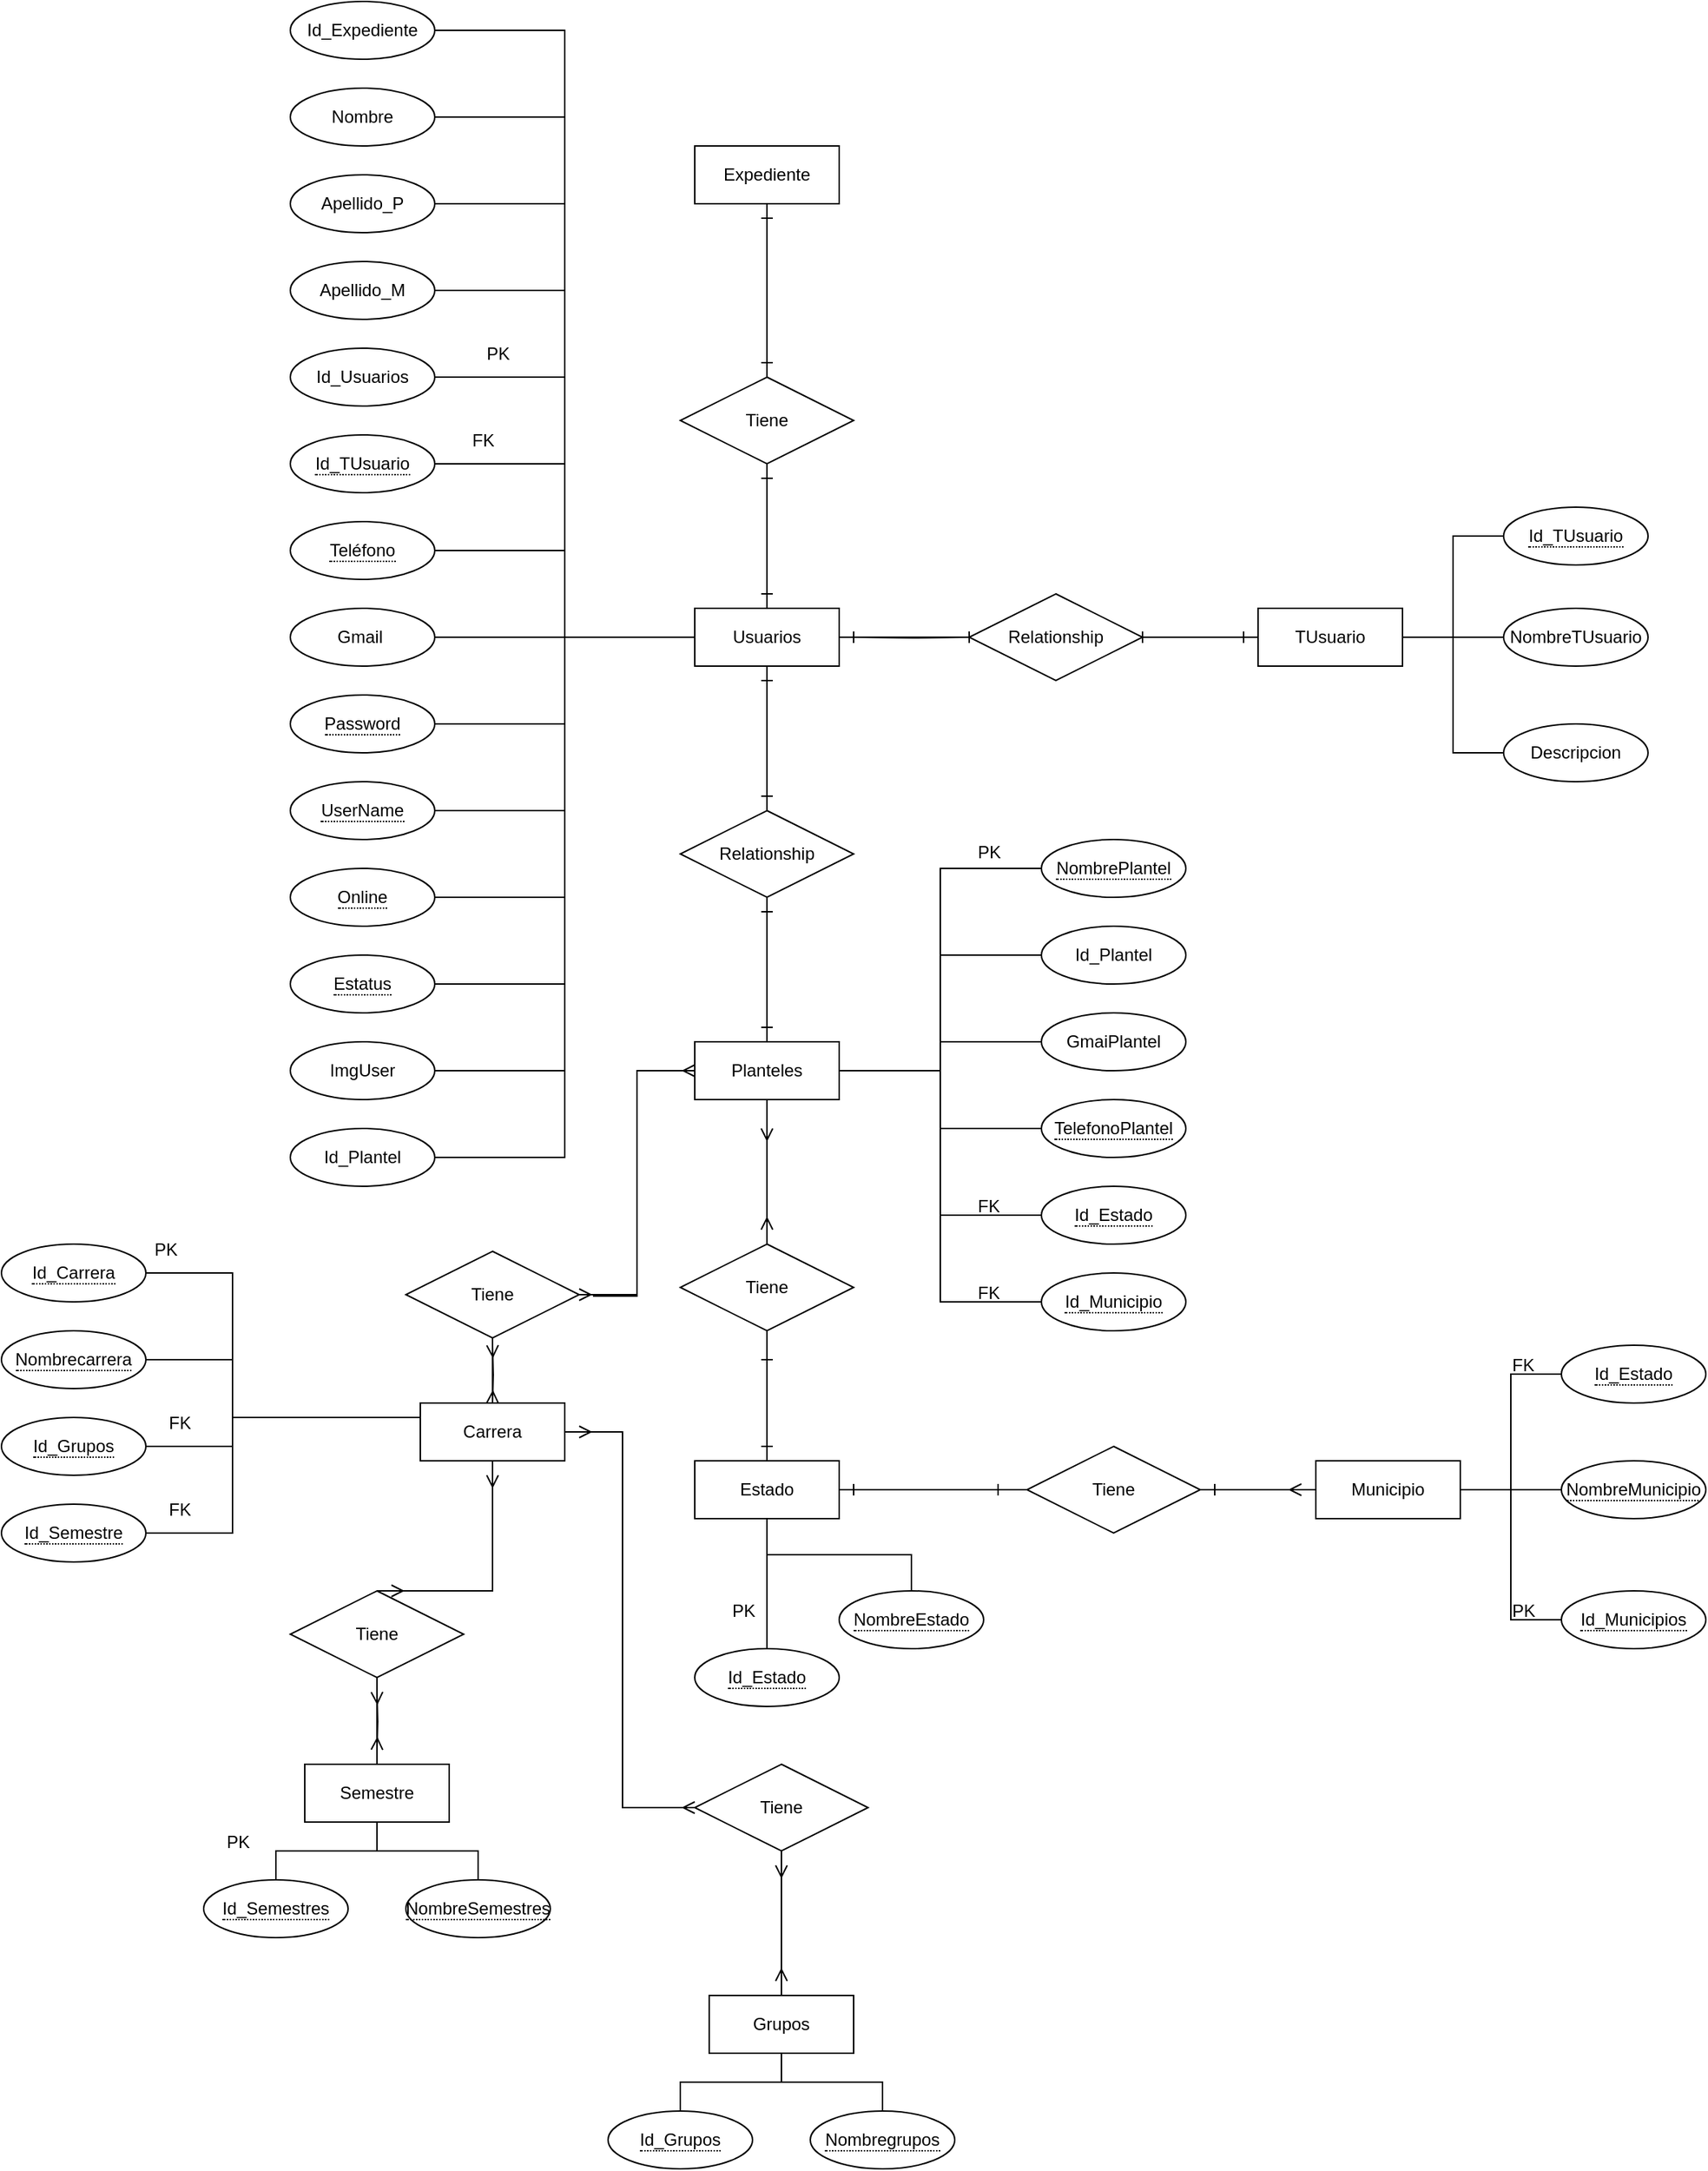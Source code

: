 <mxfile version="22.0.2" type="github">
  <diagram id="R2lEEEUBdFMjLlhIrx00" name="Page-1">
    <mxGraphModel dx="1642" dy="494" grid="1" gridSize="10" guides="1" tooltips="1" connect="1" arrows="1" fold="1" page="1" pageScale="1" pageWidth="850" pageHeight="1100" math="0" shadow="0" extFonts="Permanent Marker^https://fonts.googleapis.com/css?family=Permanent+Marker">
      <root>
        <mxCell id="0" />
        <mxCell id="1" parent="0" />
        <mxCell id="tC5jLsH4SCuJcFcOVSy3-44" style="edgeStyle=orthogonalEdgeStyle;rounded=0;orthogonalLoop=1;jettySize=auto;html=1;entryX=0;entryY=0.5;entryDx=0;entryDy=0;endArrow=baseDash;endFill=0;startArrow=baseDash;startFill=0;" edge="1" parent="1" target="tC5jLsH4SCuJcFcOVSy3-26">
          <mxGeometry relative="1" as="geometry">
            <mxPoint x="430" y="500" as="sourcePoint" />
          </mxGeometry>
        </mxCell>
        <mxCell id="tC5jLsH4SCuJcFcOVSy3-46" style="edgeStyle=orthogonalEdgeStyle;rounded=0;orthogonalLoop=1;jettySize=auto;html=1;entryX=0;entryY=0.5;entryDx=0;entryDy=0;endArrow=none;endFill=0;" edge="1" parent="1" source="K00CrV7T1o0l6NC6eCEu-1" target="tC5jLsH4SCuJcFcOVSy3-26">
          <mxGeometry relative="1" as="geometry" />
        </mxCell>
        <mxCell id="tC5jLsH4SCuJcFcOVSy3-75" style="edgeStyle=orthogonalEdgeStyle;rounded=0;orthogonalLoop=1;jettySize=auto;html=1;endArrow=baseDash;endFill=0;startArrow=baseDash;startFill=0;" edge="1" parent="1">
          <mxGeometry relative="1" as="geometry">
            <mxPoint x="370" y="610" as="targetPoint" />
            <mxPoint x="370" y="530" as="sourcePoint" />
          </mxGeometry>
        </mxCell>
        <mxCell id="tC5jLsH4SCuJcFcOVSy3-76" style="edgeStyle=orthogonalEdgeStyle;rounded=0;orthogonalLoop=1;jettySize=auto;html=1;entryX=0.5;entryY=0;entryDx=0;entryDy=0;endArrow=none;endFill=0;" edge="1" parent="1" source="K00CrV7T1o0l6NC6eCEu-1" target="tC5jLsH4SCuJcFcOVSy3-57">
          <mxGeometry relative="1" as="geometry" />
        </mxCell>
        <mxCell id="K00CrV7T1o0l6NC6eCEu-1" value="Usuarios" style="whiteSpace=wrap;html=1;align=center;" parent="1" vertex="1">
          <mxGeometry x="320" y="480" width="100" height="40" as="geometry" />
        </mxCell>
        <mxCell id="tC5jLsH4SCuJcFcOVSy3-18" style="edgeStyle=orthogonalEdgeStyle;rounded=0;orthogonalLoop=1;jettySize=auto;html=1;entryX=0;entryY=0.5;entryDx=0;entryDy=0;endArrow=none;endFill=0;" edge="1" parent="1" source="K00CrV7T1o0l6NC6eCEu-5" target="K00CrV7T1o0l6NC6eCEu-1">
          <mxGeometry relative="1" as="geometry" />
        </mxCell>
        <mxCell id="K00CrV7T1o0l6NC6eCEu-5" value="Nombre" style="ellipse;whiteSpace=wrap;html=1;align=center;" parent="1" vertex="1">
          <mxGeometry x="40" y="120" width="100" height="40" as="geometry" />
        </mxCell>
        <mxCell id="tC5jLsH4SCuJcFcOVSy3-10" style="edgeStyle=orthogonalEdgeStyle;rounded=0;orthogonalLoop=1;jettySize=auto;html=1;entryX=0;entryY=0.5;entryDx=0;entryDy=0;endArrow=none;endFill=0;" edge="1" parent="1" source="K00CrV7T1o0l6NC6eCEu-6" target="K00CrV7T1o0l6NC6eCEu-1">
          <mxGeometry relative="1" as="geometry" />
        </mxCell>
        <mxCell id="K00CrV7T1o0l6NC6eCEu-6" value="Apellido_M" style="ellipse;whiteSpace=wrap;html=1;align=center;" parent="1" vertex="1">
          <mxGeometry x="40" y="240" width="100" height="40" as="geometry" />
        </mxCell>
        <mxCell id="tC5jLsH4SCuJcFcOVSy3-9" style="edgeStyle=orthogonalEdgeStyle;rounded=0;orthogonalLoop=1;jettySize=auto;html=1;entryX=0;entryY=0.5;entryDx=0;entryDy=0;endArrow=none;endFill=0;" edge="1" parent="1" source="K00CrV7T1o0l6NC6eCEu-7" target="K00CrV7T1o0l6NC6eCEu-1">
          <mxGeometry relative="1" as="geometry" />
        </mxCell>
        <mxCell id="K00CrV7T1o0l6NC6eCEu-7" value="Apellido_P" style="ellipse;whiteSpace=wrap;html=1;align=center;" parent="1" vertex="1">
          <mxGeometry x="40" y="180" width="100" height="40" as="geometry" />
        </mxCell>
        <mxCell id="tC5jLsH4SCuJcFcOVSy3-5" style="edgeStyle=orthogonalEdgeStyle;rounded=0;orthogonalLoop=1;jettySize=auto;html=1;entryX=0;entryY=0.5;entryDx=0;entryDy=0;endArrow=none;endFill=0;" edge="1" parent="1" source="K00CrV7T1o0l6NC6eCEu-8" target="K00CrV7T1o0l6NC6eCEu-1">
          <mxGeometry relative="1" as="geometry" />
        </mxCell>
        <mxCell id="K00CrV7T1o0l6NC6eCEu-8" value="Id_Usuarios" style="ellipse;whiteSpace=wrap;html=1;align=center;" parent="1" vertex="1">
          <mxGeometry x="40" y="300" width="100" height="40" as="geometry" />
        </mxCell>
        <mxCell id="tC5jLsH4SCuJcFcOVSy3-7" style="edgeStyle=orthogonalEdgeStyle;rounded=0;orthogonalLoop=1;jettySize=auto;html=1;entryX=0;entryY=0.5;entryDx=0;entryDy=0;endArrow=none;endFill=0;" edge="1" parent="1" source="K00CrV7T1o0l6NC6eCEu-11" target="K00CrV7T1o0l6NC6eCEu-1">
          <mxGeometry relative="1" as="geometry" />
        </mxCell>
        <mxCell id="K00CrV7T1o0l6NC6eCEu-11" value="&lt;span style=&quot;border-bottom: 1px dotted&quot;&gt;Id_TUsuario&lt;/span&gt;" style="ellipse;whiteSpace=wrap;html=1;align=center;" parent="1" vertex="1">
          <mxGeometry x="40" y="360" width="100" height="40" as="geometry" />
        </mxCell>
        <mxCell id="tC5jLsH4SCuJcFcOVSy3-11" style="edgeStyle=orthogonalEdgeStyle;rounded=0;orthogonalLoop=1;jettySize=auto;html=1;entryX=0;entryY=0.5;entryDx=0;entryDy=0;endArrow=none;endFill=0;" edge="1" parent="1" source="K00CrV7T1o0l6NC6eCEu-12" target="K00CrV7T1o0l6NC6eCEu-1">
          <mxGeometry relative="1" as="geometry" />
        </mxCell>
        <mxCell id="K00CrV7T1o0l6NC6eCEu-12" value="&lt;span style=&quot;border-bottom: 1px dotted&quot;&gt;Teléfono&lt;/span&gt;" style="ellipse;whiteSpace=wrap;html=1;align=center;" parent="1" vertex="1">
          <mxGeometry x="40" y="420" width="100" height="40" as="geometry" />
        </mxCell>
        <mxCell id="tC5jLsH4SCuJcFcOVSy3-13" style="edgeStyle=orthogonalEdgeStyle;rounded=0;orthogonalLoop=1;jettySize=auto;html=1;entryX=0;entryY=0.5;entryDx=0;entryDy=0;endArrow=none;endFill=0;" edge="1" parent="1" source="K00CrV7T1o0l6NC6eCEu-13" target="K00CrV7T1o0l6NC6eCEu-1">
          <mxGeometry relative="1" as="geometry" />
        </mxCell>
        <mxCell id="K00CrV7T1o0l6NC6eCEu-13" value="&lt;span style=&quot;border-bottom: 1px dotted&quot;&gt;Password&lt;/span&gt;" style="ellipse;whiteSpace=wrap;html=1;align=center;" parent="1" vertex="1">
          <mxGeometry x="40" y="540" width="100" height="40" as="geometry" />
        </mxCell>
        <mxCell id="tC5jLsH4SCuJcFcOVSy3-12" style="edgeStyle=orthogonalEdgeStyle;rounded=0;orthogonalLoop=1;jettySize=auto;html=1;entryX=0;entryY=0.5;entryDx=0;entryDy=0;endArrow=none;endFill=0;" edge="1" parent="1" source="K00CrV7T1o0l6NC6eCEu-14" target="K00CrV7T1o0l6NC6eCEu-1">
          <mxGeometry relative="1" as="geometry" />
        </mxCell>
        <mxCell id="K00CrV7T1o0l6NC6eCEu-14" value="Gmail&amp;nbsp;" style="ellipse;whiteSpace=wrap;html=1;align=center;" parent="1" vertex="1">
          <mxGeometry x="40" y="480" width="100" height="40" as="geometry" />
        </mxCell>
        <mxCell id="tC5jLsH4SCuJcFcOVSy3-15" style="edgeStyle=orthogonalEdgeStyle;rounded=0;orthogonalLoop=1;jettySize=auto;html=1;entryX=0;entryY=0.5;entryDx=0;entryDy=0;endArrow=none;endFill=0;" edge="1" parent="1" source="tC5jLsH4SCuJcFcOVSy3-1" target="K00CrV7T1o0l6NC6eCEu-1">
          <mxGeometry relative="1" as="geometry" />
        </mxCell>
        <mxCell id="tC5jLsH4SCuJcFcOVSy3-1" value="&lt;span style=&quot;border-bottom: 1px dotted&quot;&gt;Online&lt;/span&gt;" style="ellipse;whiteSpace=wrap;html=1;align=center;" vertex="1" parent="1">
          <mxGeometry x="40" y="660" width="100" height="40" as="geometry" />
        </mxCell>
        <mxCell id="tC5jLsH4SCuJcFcOVSy3-14" style="edgeStyle=orthogonalEdgeStyle;rounded=0;orthogonalLoop=1;jettySize=auto;html=1;entryX=0;entryY=0.5;entryDx=0;entryDy=0;endArrow=none;endFill=0;" edge="1" parent="1" source="tC5jLsH4SCuJcFcOVSy3-2" target="K00CrV7T1o0l6NC6eCEu-1">
          <mxGeometry relative="1" as="geometry" />
        </mxCell>
        <mxCell id="tC5jLsH4SCuJcFcOVSy3-2" value="&lt;span style=&quot;border-bottom: 1px dotted&quot;&gt;UserName&lt;/span&gt;" style="ellipse;whiteSpace=wrap;html=1;align=center;" vertex="1" parent="1">
          <mxGeometry x="40" y="600" width="100" height="40" as="geometry" />
        </mxCell>
        <mxCell id="tC5jLsH4SCuJcFcOVSy3-16" style="edgeStyle=orthogonalEdgeStyle;rounded=0;orthogonalLoop=1;jettySize=auto;html=1;entryX=0;entryY=0.5;entryDx=0;entryDy=0;endArrow=none;endFill=0;" edge="1" parent="1" source="tC5jLsH4SCuJcFcOVSy3-3" target="K00CrV7T1o0l6NC6eCEu-1">
          <mxGeometry relative="1" as="geometry" />
        </mxCell>
        <mxCell id="tC5jLsH4SCuJcFcOVSy3-3" value="&lt;span style=&quot;border-bottom: 1px dotted&quot;&gt;Estatus&lt;/span&gt;" style="ellipse;whiteSpace=wrap;html=1;align=center;" vertex="1" parent="1">
          <mxGeometry x="40" y="720" width="100" height="40" as="geometry" />
        </mxCell>
        <mxCell id="tC5jLsH4SCuJcFcOVSy3-17" style="edgeStyle=orthogonalEdgeStyle;rounded=0;orthogonalLoop=1;jettySize=auto;html=1;entryX=0;entryY=0.5;entryDx=0;entryDy=0;endArrow=none;endFill=0;" edge="1" parent="1" source="tC5jLsH4SCuJcFcOVSy3-4" target="K00CrV7T1o0l6NC6eCEu-1">
          <mxGeometry relative="1" as="geometry" />
        </mxCell>
        <mxCell id="tC5jLsH4SCuJcFcOVSy3-4" value="ImgUser" style="ellipse;whiteSpace=wrap;html=1;align=center;" vertex="1" parent="1">
          <mxGeometry x="40" y="780" width="100" height="40" as="geometry" />
        </mxCell>
        <mxCell id="tC5jLsH4SCuJcFcOVSy3-6" value="PK" style="text;strokeColor=none;fillColor=none;spacingLeft=4;spacingRight=4;overflow=hidden;rotatable=0;points=[[0,0.5],[1,0.5]];portConstraint=eastwest;fontSize=12;whiteSpace=wrap;html=1;" vertex="1" parent="1">
          <mxGeometry x="170" y="290" width="40" height="30" as="geometry" />
        </mxCell>
        <mxCell id="tC5jLsH4SCuJcFcOVSy3-8" value="FK" style="text;strokeColor=none;fillColor=none;spacingLeft=4;spacingRight=4;overflow=hidden;rotatable=0;points=[[0,0.5],[1,0.5]];portConstraint=eastwest;fontSize=12;whiteSpace=wrap;html=1;" vertex="1" parent="1">
          <mxGeometry x="160" y="350" width="40" height="30" as="geometry" />
        </mxCell>
        <mxCell id="tC5jLsH4SCuJcFcOVSy3-52" style="edgeStyle=orthogonalEdgeStyle;rounded=0;orthogonalLoop=1;jettySize=auto;html=1;endArrow=none;endFill=0;" edge="1" parent="1" source="tC5jLsH4SCuJcFcOVSy3-19">
          <mxGeometry relative="1" as="geometry">
            <mxPoint x="630" y="500" as="targetPoint" />
          </mxGeometry>
        </mxCell>
        <mxCell id="tC5jLsH4SCuJcFcOVSy3-19" value="TUsuario" style="whiteSpace=wrap;html=1;align=center;" vertex="1" parent="1">
          <mxGeometry x="710" y="480" width="100" height="40" as="geometry" />
        </mxCell>
        <mxCell id="tC5jLsH4SCuJcFcOVSy3-53" style="edgeStyle=orthogonalEdgeStyle;rounded=0;orthogonalLoop=1;jettySize=auto;html=1;entryX=1;entryY=0.5;entryDx=0;entryDy=0;endArrow=none;endFill=0;" edge="1" parent="1" source="tC5jLsH4SCuJcFcOVSy3-20" target="tC5jLsH4SCuJcFcOVSy3-19">
          <mxGeometry relative="1" as="geometry" />
        </mxCell>
        <mxCell id="tC5jLsH4SCuJcFcOVSy3-20" value="&lt;span style=&quot;border-bottom: 1px dotted&quot;&gt;Id_TUsuario&lt;/span&gt;" style="ellipse;whiteSpace=wrap;html=1;align=center;" vertex="1" parent="1">
          <mxGeometry x="880" y="410" width="100" height="40" as="geometry" />
        </mxCell>
        <mxCell id="tC5jLsH4SCuJcFcOVSy3-56" style="edgeStyle=orthogonalEdgeStyle;rounded=0;orthogonalLoop=1;jettySize=auto;html=1;entryX=1;entryY=0.5;entryDx=0;entryDy=0;endArrow=none;endFill=0;" edge="1" parent="1" source="tC5jLsH4SCuJcFcOVSy3-21" target="tC5jLsH4SCuJcFcOVSy3-19">
          <mxGeometry relative="1" as="geometry" />
        </mxCell>
        <mxCell id="tC5jLsH4SCuJcFcOVSy3-21" value="Descripcion" style="ellipse;whiteSpace=wrap;html=1;align=center;" vertex="1" parent="1">
          <mxGeometry x="880" y="560" width="100" height="40" as="geometry" />
        </mxCell>
        <mxCell id="tC5jLsH4SCuJcFcOVSy3-54" style="edgeStyle=orthogonalEdgeStyle;rounded=0;orthogonalLoop=1;jettySize=auto;html=1;endArrow=none;endFill=0;" edge="1" parent="1" source="tC5jLsH4SCuJcFcOVSy3-22">
          <mxGeometry relative="1" as="geometry">
            <mxPoint x="810" y="500" as="targetPoint" />
          </mxGeometry>
        </mxCell>
        <mxCell id="tC5jLsH4SCuJcFcOVSy3-22" value="NombreTUsuario" style="ellipse;whiteSpace=wrap;html=1;align=center;" vertex="1" parent="1">
          <mxGeometry x="880" y="480" width="100" height="40" as="geometry" />
        </mxCell>
        <mxCell id="tC5jLsH4SCuJcFcOVSy3-51" style="edgeStyle=orthogonalEdgeStyle;rounded=0;orthogonalLoop=1;jettySize=auto;html=1;startArrow=baseDash;startFill=0;endArrow=baseDash;endFill=0;" edge="1" parent="1" source="tC5jLsH4SCuJcFcOVSy3-26">
          <mxGeometry relative="1" as="geometry">
            <mxPoint x="700" y="500" as="targetPoint" />
          </mxGeometry>
        </mxCell>
        <mxCell id="tC5jLsH4SCuJcFcOVSy3-26" value="Relationship" style="shape=rhombus;perimeter=rhombusPerimeter;whiteSpace=wrap;html=1;align=center;" vertex="1" parent="1">
          <mxGeometry x="510" y="470" width="120" height="60" as="geometry" />
        </mxCell>
        <mxCell id="tC5jLsH4SCuJcFcOVSy3-31" style="edgeStyle=orthogonalEdgeStyle;rounded=0;orthogonalLoop=1;jettySize=auto;html=1;entryX=0;entryY=0.75;entryDx=0;entryDy=0;endArrow=none;endFill=0;" edge="1" parent="1" source="tC5jLsH4SCuJcFcOVSy3-30" target="K00CrV7T1o0l6NC6eCEu-1">
          <mxGeometry relative="1" as="geometry">
            <Array as="points">
              <mxPoint x="230" y="860" />
              <mxPoint x="230" y="500" />
              <mxPoint x="320" y="500" />
            </Array>
          </mxGeometry>
        </mxCell>
        <mxCell id="tC5jLsH4SCuJcFcOVSy3-30" value="Id_Plantel" style="ellipse;whiteSpace=wrap;html=1;align=center;" vertex="1" parent="1">
          <mxGeometry x="40" y="840" width="100" height="40" as="geometry" />
        </mxCell>
        <mxCell id="tC5jLsH4SCuJcFcOVSy3-65" style="edgeStyle=orthogonalEdgeStyle;rounded=0;orthogonalLoop=1;jettySize=auto;html=1;entryX=1;entryY=0.5;entryDx=0;entryDy=0;endArrow=none;endFill=0;" edge="1" parent="1" source="tC5jLsH4SCuJcFcOVSy3-34" target="tC5jLsH4SCuJcFcOVSy3-36">
          <mxGeometry relative="1" as="geometry" />
        </mxCell>
        <mxCell id="tC5jLsH4SCuJcFcOVSy3-34" value="Id_Plantel" style="ellipse;whiteSpace=wrap;html=1;align=center;" vertex="1" parent="1">
          <mxGeometry x="560" y="700" width="100" height="40" as="geometry" />
        </mxCell>
        <mxCell id="tC5jLsH4SCuJcFcOVSy3-60" style="edgeStyle=orthogonalEdgeStyle;rounded=0;orthogonalLoop=1;jettySize=auto;html=1;entryX=0.5;entryY=1;entryDx=0;entryDy=0;endArrow=none;endFill=0;" edge="1" parent="1" source="tC5jLsH4SCuJcFcOVSy3-36" target="tC5jLsH4SCuJcFcOVSy3-57">
          <mxGeometry relative="1" as="geometry" />
        </mxCell>
        <mxCell id="tC5jLsH4SCuJcFcOVSy3-79" style="edgeStyle=orthogonalEdgeStyle;rounded=0;orthogonalLoop=1;jettySize=auto;html=1;endArrow=ERmany;endFill=0;startArrow=ERmany;startFill=0;" edge="1" parent="1">
          <mxGeometry relative="1" as="geometry">
            <mxPoint x="370" y="910" as="targetPoint" />
            <mxPoint x="370" y="840" as="sourcePoint" />
          </mxGeometry>
        </mxCell>
        <mxCell id="tC5jLsH4SCuJcFcOVSy3-36" value="Planteles" style="whiteSpace=wrap;html=1;align=center;" vertex="1" parent="1">
          <mxGeometry x="320" y="780" width="100" height="40" as="geometry" />
        </mxCell>
        <mxCell id="tC5jLsH4SCuJcFcOVSy3-66" style="edgeStyle=orthogonalEdgeStyle;rounded=0;orthogonalLoop=1;jettySize=auto;html=1;entryX=1;entryY=0.5;entryDx=0;entryDy=0;endArrow=none;endFill=0;" edge="1" parent="1" source="tC5jLsH4SCuJcFcOVSy3-37" target="tC5jLsH4SCuJcFcOVSy3-36">
          <mxGeometry relative="1" as="geometry" />
        </mxCell>
        <mxCell id="tC5jLsH4SCuJcFcOVSy3-37" value="GmaiPlantel" style="ellipse;whiteSpace=wrap;html=1;align=center;" vertex="1" parent="1">
          <mxGeometry x="560" y="760" width="100" height="40" as="geometry" />
        </mxCell>
        <mxCell id="tC5jLsH4SCuJcFcOVSy3-63" style="edgeStyle=orthogonalEdgeStyle;rounded=0;orthogonalLoop=1;jettySize=auto;html=1;entryX=1;entryY=0.5;entryDx=0;entryDy=0;endArrow=none;endFill=0;" edge="1" parent="1" source="tC5jLsH4SCuJcFcOVSy3-38" target="tC5jLsH4SCuJcFcOVSy3-36">
          <mxGeometry relative="1" as="geometry" />
        </mxCell>
        <mxCell id="tC5jLsH4SCuJcFcOVSy3-38" value="&lt;span style=&quot;border-bottom: 1px dotted&quot;&gt;NombrePlantel&lt;/span&gt;" style="ellipse;whiteSpace=wrap;html=1;align=center;" vertex="1" parent="1">
          <mxGeometry x="560" y="640" width="100" height="40" as="geometry" />
        </mxCell>
        <mxCell id="tC5jLsH4SCuJcFcOVSy3-67" style="edgeStyle=orthogonalEdgeStyle;rounded=0;orthogonalLoop=1;jettySize=auto;html=1;entryX=1;entryY=0.5;entryDx=0;entryDy=0;endArrow=none;endFill=0;" edge="1" parent="1" source="tC5jLsH4SCuJcFcOVSy3-40" target="tC5jLsH4SCuJcFcOVSy3-36">
          <mxGeometry relative="1" as="geometry" />
        </mxCell>
        <mxCell id="tC5jLsH4SCuJcFcOVSy3-40" value="&lt;span style=&quot;border-bottom: 1px dotted&quot;&gt;TelefonoPlantel&lt;/span&gt;" style="ellipse;whiteSpace=wrap;html=1;align=center;" vertex="1" parent="1">
          <mxGeometry x="560" y="820" width="100" height="40" as="geometry" />
        </mxCell>
        <mxCell id="tC5jLsH4SCuJcFcOVSy3-68" style="edgeStyle=orthogonalEdgeStyle;rounded=0;orthogonalLoop=1;jettySize=auto;html=1;entryX=1;entryY=0.5;entryDx=0;entryDy=0;endArrow=none;endFill=0;" edge="1" parent="1" source="tC5jLsH4SCuJcFcOVSy3-41" target="tC5jLsH4SCuJcFcOVSy3-36">
          <mxGeometry relative="1" as="geometry" />
        </mxCell>
        <mxCell id="tC5jLsH4SCuJcFcOVSy3-41" value="&lt;span style=&quot;border-bottom: 1px dotted&quot;&gt;Id_Estado&lt;/span&gt;" style="ellipse;whiteSpace=wrap;html=1;align=center;" vertex="1" parent="1">
          <mxGeometry x="560" y="880" width="100" height="40" as="geometry" />
        </mxCell>
        <mxCell id="tC5jLsH4SCuJcFcOVSy3-69" style="edgeStyle=orthogonalEdgeStyle;rounded=0;orthogonalLoop=1;jettySize=auto;html=1;entryX=1;entryY=0.5;entryDx=0;entryDy=0;endArrow=none;endFill=0;" edge="1" parent="1" source="tC5jLsH4SCuJcFcOVSy3-42" target="tC5jLsH4SCuJcFcOVSy3-36">
          <mxGeometry relative="1" as="geometry" />
        </mxCell>
        <mxCell id="tC5jLsH4SCuJcFcOVSy3-42" value="&lt;span style=&quot;border-bottom: 1px dotted&quot;&gt;Id_Municipio&lt;/span&gt;" style="ellipse;whiteSpace=wrap;html=1;align=center;" vertex="1" parent="1">
          <mxGeometry x="560" y="940" width="100" height="40" as="geometry" />
        </mxCell>
        <mxCell id="tC5jLsH4SCuJcFcOVSy3-59" style="edgeStyle=orthogonalEdgeStyle;rounded=0;orthogonalLoop=1;jettySize=auto;html=1;startArrow=baseDash;startFill=0;endArrow=baseDash;endFill=0;" edge="1" parent="1">
          <mxGeometry relative="1" as="geometry">
            <mxPoint x="370" y="690" as="sourcePoint" />
            <mxPoint x="370" y="770" as="targetPoint" />
          </mxGeometry>
        </mxCell>
        <mxCell id="tC5jLsH4SCuJcFcOVSy3-57" value="Relationship" style="shape=rhombus;perimeter=rhombusPerimeter;whiteSpace=wrap;html=1;align=center;" vertex="1" parent="1">
          <mxGeometry x="310" y="620" width="120" height="60" as="geometry" />
        </mxCell>
        <mxCell id="tC5jLsH4SCuJcFcOVSy3-70" value="FK" style="text;strokeColor=none;fillColor=none;spacingLeft=4;spacingRight=4;overflow=hidden;rotatable=0;points=[[0,0.5],[1,0.5]];portConstraint=eastwest;fontSize=12;whiteSpace=wrap;html=1;" vertex="1" parent="1">
          <mxGeometry x="510" y="940" width="40" height="30" as="geometry" />
        </mxCell>
        <mxCell id="tC5jLsH4SCuJcFcOVSy3-71" value="FK" style="text;strokeColor=none;fillColor=none;spacingLeft=4;spacingRight=4;overflow=hidden;rotatable=0;points=[[0,0.5],[1,0.5]];portConstraint=eastwest;fontSize=12;whiteSpace=wrap;html=1;" vertex="1" parent="1">
          <mxGeometry x="510" y="880" width="40" height="30" as="geometry" />
        </mxCell>
        <mxCell id="tC5jLsH4SCuJcFcOVSy3-72" value="PK" style="text;strokeColor=none;fillColor=none;spacingLeft=4;spacingRight=4;overflow=hidden;rotatable=0;points=[[0,0.5],[1,0.5]];portConstraint=eastwest;fontSize=12;whiteSpace=wrap;html=1;" vertex="1" parent="1">
          <mxGeometry x="510" y="635" width="40" height="30" as="geometry" />
        </mxCell>
        <mxCell id="tC5jLsH4SCuJcFcOVSy3-82" style="edgeStyle=orthogonalEdgeStyle;rounded=0;orthogonalLoop=1;jettySize=auto;html=1;endArrow=baseDash;endFill=0;startArrow=baseDash;startFill=0;" edge="1" parent="1">
          <mxGeometry relative="1" as="geometry">
            <mxPoint x="370" y="1060" as="sourcePoint" />
            <mxPoint x="370" y="1000" as="targetPoint" />
          </mxGeometry>
        </mxCell>
        <mxCell id="tC5jLsH4SCuJcFcOVSy3-90" style="edgeStyle=orthogonalEdgeStyle;rounded=0;orthogonalLoop=1;jettySize=auto;html=1;endArrow=baseDash;endFill=0;startArrow=baseDash;startFill=0;" edge="1" parent="1">
          <mxGeometry relative="1" as="geometry">
            <mxPoint x="430" y="1090" as="sourcePoint" />
            <mxPoint x="530" y="1090" as="targetPoint" />
          </mxGeometry>
        </mxCell>
        <mxCell id="tC5jLsH4SCuJcFcOVSy3-77" value="Estado" style="whiteSpace=wrap;html=1;align=center;" vertex="1" parent="1">
          <mxGeometry x="320" y="1070" width="100" height="40" as="geometry" />
        </mxCell>
        <mxCell id="tC5jLsH4SCuJcFcOVSy3-80" style="edgeStyle=orthogonalEdgeStyle;rounded=0;orthogonalLoop=1;jettySize=auto;html=1;entryX=0.5;entryY=1;entryDx=0;entryDy=0;endArrow=none;endFill=0;" edge="1" parent="1" source="tC5jLsH4SCuJcFcOVSy3-78" target="tC5jLsH4SCuJcFcOVSy3-36">
          <mxGeometry relative="1" as="geometry" />
        </mxCell>
        <mxCell id="tC5jLsH4SCuJcFcOVSy3-81" style="edgeStyle=orthogonalEdgeStyle;rounded=0;orthogonalLoop=1;jettySize=auto;html=1;entryX=0.5;entryY=0;entryDx=0;entryDy=0;endArrow=none;endFill=0;" edge="1" parent="1" source="tC5jLsH4SCuJcFcOVSy3-78" target="tC5jLsH4SCuJcFcOVSy3-77">
          <mxGeometry relative="1" as="geometry" />
        </mxCell>
        <mxCell id="tC5jLsH4SCuJcFcOVSy3-78" value="Tiene" style="shape=rhombus;perimeter=rhombusPerimeter;whiteSpace=wrap;html=1;align=center;" vertex="1" parent="1">
          <mxGeometry x="310" y="920" width="120" height="60" as="geometry" />
        </mxCell>
        <mxCell id="tC5jLsH4SCuJcFcOVSy3-87" style="edgeStyle=orthogonalEdgeStyle;rounded=0;orthogonalLoop=1;jettySize=auto;html=1;entryX=0.5;entryY=1;entryDx=0;entryDy=0;endArrow=none;endFill=0;" edge="1" parent="1" source="tC5jLsH4SCuJcFcOVSy3-83" target="tC5jLsH4SCuJcFcOVSy3-77">
          <mxGeometry relative="1" as="geometry" />
        </mxCell>
        <mxCell id="tC5jLsH4SCuJcFcOVSy3-83" value="&lt;span style=&quot;border-bottom: 1px dotted&quot;&gt;NombreEstado&lt;/span&gt;" style="ellipse;whiteSpace=wrap;html=1;align=center;" vertex="1" parent="1">
          <mxGeometry x="420" y="1160" width="100" height="40" as="geometry" />
        </mxCell>
        <mxCell id="tC5jLsH4SCuJcFcOVSy3-86" style="edgeStyle=orthogonalEdgeStyle;rounded=0;orthogonalLoop=1;jettySize=auto;html=1;entryX=0.5;entryY=1;entryDx=0;entryDy=0;endArrow=none;endFill=0;" edge="1" parent="1" source="tC5jLsH4SCuJcFcOVSy3-84" target="tC5jLsH4SCuJcFcOVSy3-77">
          <mxGeometry relative="1" as="geometry" />
        </mxCell>
        <mxCell id="tC5jLsH4SCuJcFcOVSy3-84" value="&lt;span style=&quot;border-bottom: 1px dotted&quot;&gt;Id_Estado&lt;/span&gt;" style="ellipse;whiteSpace=wrap;html=1;align=center;" vertex="1" parent="1">
          <mxGeometry x="320" y="1200" width="100" height="40" as="geometry" />
        </mxCell>
        <mxCell id="tC5jLsH4SCuJcFcOVSy3-89" style="edgeStyle=orthogonalEdgeStyle;rounded=0;orthogonalLoop=1;jettySize=auto;html=1;entryX=1;entryY=0.5;entryDx=0;entryDy=0;endArrow=none;endFill=0;" edge="1" parent="1" source="tC5jLsH4SCuJcFcOVSy3-88" target="tC5jLsH4SCuJcFcOVSy3-77">
          <mxGeometry relative="1" as="geometry" />
        </mxCell>
        <mxCell id="tC5jLsH4SCuJcFcOVSy3-103" style="edgeStyle=orthogonalEdgeStyle;rounded=0;orthogonalLoop=1;jettySize=auto;html=1;entryX=0;entryY=0.5;entryDx=0;entryDy=0;endArrow=none;endFill=0;" edge="1" parent="1" source="tC5jLsH4SCuJcFcOVSy3-88" target="tC5jLsH4SCuJcFcOVSy3-91">
          <mxGeometry relative="1" as="geometry" />
        </mxCell>
        <mxCell id="tC5jLsH4SCuJcFcOVSy3-104" style="edgeStyle=orthogonalEdgeStyle;rounded=0;orthogonalLoop=1;jettySize=auto;html=1;endArrow=ERmany;endFill=0;startArrow=baseDash;startFill=0;" edge="1" parent="1">
          <mxGeometry relative="1" as="geometry">
            <mxPoint x="740" y="1090" as="targetPoint" />
            <mxPoint x="680" y="1090" as="sourcePoint" />
          </mxGeometry>
        </mxCell>
        <mxCell id="tC5jLsH4SCuJcFcOVSy3-88" value="Tiene" style="shape=rhombus;perimeter=rhombusPerimeter;whiteSpace=wrap;html=1;align=center;" vertex="1" parent="1">
          <mxGeometry x="550" y="1060" width="120" height="60" as="geometry" />
        </mxCell>
        <mxCell id="tC5jLsH4SCuJcFcOVSy3-91" value="Municipio" style="whiteSpace=wrap;html=1;align=center;" vertex="1" parent="1">
          <mxGeometry x="750" y="1070" width="100" height="40" as="geometry" />
        </mxCell>
        <mxCell id="tC5jLsH4SCuJcFcOVSy3-98" style="edgeStyle=orthogonalEdgeStyle;rounded=0;orthogonalLoop=1;jettySize=auto;html=1;entryX=1;entryY=0.5;entryDx=0;entryDy=0;endArrow=none;endFill=0;" edge="1" parent="1" source="tC5jLsH4SCuJcFcOVSy3-93" target="tC5jLsH4SCuJcFcOVSy3-91">
          <mxGeometry relative="1" as="geometry" />
        </mxCell>
        <mxCell id="tC5jLsH4SCuJcFcOVSy3-93" value="&lt;span style=&quot;border-bottom: 1px dotted&quot;&gt;Id_Municipios&lt;/span&gt;" style="ellipse;whiteSpace=wrap;html=1;align=center;" vertex="1" parent="1">
          <mxGeometry x="920" y="1160" width="100" height="40" as="geometry" />
        </mxCell>
        <mxCell id="tC5jLsH4SCuJcFcOVSy3-97" style="edgeStyle=orthogonalEdgeStyle;rounded=0;orthogonalLoop=1;jettySize=auto;html=1;entryX=1;entryY=0.5;entryDx=0;entryDy=0;endArrow=none;endFill=0;" edge="1" parent="1" source="tC5jLsH4SCuJcFcOVSy3-94" target="tC5jLsH4SCuJcFcOVSy3-91">
          <mxGeometry relative="1" as="geometry" />
        </mxCell>
        <mxCell id="tC5jLsH4SCuJcFcOVSy3-94" value="&lt;span style=&quot;border-bottom: 1px dotted&quot;&gt;NombreMunicipio&lt;/span&gt;" style="ellipse;whiteSpace=wrap;html=1;align=center;" vertex="1" parent="1">
          <mxGeometry x="920" y="1070" width="100" height="40" as="geometry" />
        </mxCell>
        <mxCell id="tC5jLsH4SCuJcFcOVSy3-96" style="edgeStyle=orthogonalEdgeStyle;rounded=0;orthogonalLoop=1;jettySize=auto;html=1;entryX=1;entryY=0.5;entryDx=0;entryDy=0;endArrow=none;endFill=0;" edge="1" parent="1" source="tC5jLsH4SCuJcFcOVSy3-95" target="tC5jLsH4SCuJcFcOVSy3-91">
          <mxGeometry relative="1" as="geometry" />
        </mxCell>
        <mxCell id="tC5jLsH4SCuJcFcOVSy3-95" value="&lt;span style=&quot;border-bottom: 1px dotted&quot;&gt;Id_Estado&lt;/span&gt;" style="ellipse;whiteSpace=wrap;html=1;align=center;" vertex="1" parent="1">
          <mxGeometry x="920" y="990" width="100" height="40" as="geometry" />
        </mxCell>
        <mxCell id="tC5jLsH4SCuJcFcOVSy3-99" value="FK" style="text;strokeColor=none;fillColor=none;spacingLeft=4;spacingRight=4;overflow=hidden;rotatable=0;points=[[0,0.5],[1,0.5]];portConstraint=eastwest;fontSize=12;whiteSpace=wrap;html=1;" vertex="1" parent="1">
          <mxGeometry x="880" y="990" width="40" height="30" as="geometry" />
        </mxCell>
        <mxCell id="tC5jLsH4SCuJcFcOVSy3-100" value="PK" style="text;strokeColor=none;fillColor=none;spacingLeft=4;spacingRight=4;overflow=hidden;rotatable=0;points=[[0,0.5],[1,0.5]];portConstraint=eastwest;fontSize=12;whiteSpace=wrap;html=1;" vertex="1" parent="1">
          <mxGeometry x="880" y="1160" width="40" height="30" as="geometry" />
        </mxCell>
        <mxCell id="tC5jLsH4SCuJcFcOVSy3-101" value="PK" style="text;strokeColor=none;fillColor=none;spacingLeft=4;spacingRight=4;overflow=hidden;rotatable=0;points=[[0,0.5],[1,0.5]];portConstraint=eastwest;fontSize=12;whiteSpace=wrap;html=1;" vertex="1" parent="1">
          <mxGeometry x="340" y="1160" width="40" height="30" as="geometry" />
        </mxCell>
        <mxCell id="tC5jLsH4SCuJcFcOVSy3-143" style="edgeStyle=orthogonalEdgeStyle;rounded=0;orthogonalLoop=1;jettySize=auto;html=1;entryX=0.5;entryY=1;entryDx=0;entryDy=0;endArrow=none;endFill=0;" edge="1" parent="1" source="tC5jLsH4SCuJcFcOVSy3-105" target="tC5jLsH4SCuJcFcOVSy3-140">
          <mxGeometry relative="1" as="geometry" />
        </mxCell>
        <mxCell id="tC5jLsH4SCuJcFcOVSy3-144" style="edgeStyle=orthogonalEdgeStyle;rounded=0;orthogonalLoop=1;jettySize=auto;html=1;endArrow=ERmany;endFill=0;startArrow=ERmany;startFill=0;" edge="1" parent="1">
          <mxGeometry relative="1" as="geometry">
            <mxPoint x="180" y="1030" as="sourcePoint" />
            <mxPoint x="180" y="990" as="targetPoint" />
          </mxGeometry>
        </mxCell>
        <mxCell id="tC5jLsH4SCuJcFcOVSy3-160" style="edgeStyle=orthogonalEdgeStyle;rounded=0;orthogonalLoop=1;jettySize=auto;html=1;entryX=0;entryY=0.5;entryDx=0;entryDy=0;endArrow=none;endFill=0;" edge="1" parent="1" source="tC5jLsH4SCuJcFcOVSy3-105" target="tC5jLsH4SCuJcFcOVSy3-159">
          <mxGeometry relative="1" as="geometry">
            <Array as="points">
              <mxPoint x="270" y="1050" />
              <mxPoint x="270" y="1310" />
            </Array>
          </mxGeometry>
        </mxCell>
        <mxCell id="tC5jLsH4SCuJcFcOVSy3-167" style="edgeStyle=orthogonalEdgeStyle;rounded=0;orthogonalLoop=1;jettySize=auto;html=1;endArrow=ERmany;endFill=0;startArrow=ERmany;startFill=0;" edge="1" parent="1">
          <mxGeometry relative="1" as="geometry">
            <mxPoint x="240" y="1050" as="sourcePoint" />
            <mxPoint x="320" y="1310" as="targetPoint" />
            <Array as="points">
              <mxPoint x="270" y="1050" />
              <mxPoint x="270" y="1310" />
            </Array>
          </mxGeometry>
        </mxCell>
        <mxCell id="tC5jLsH4SCuJcFcOVSy3-105" value="Carrera" style="whiteSpace=wrap;html=1;align=center;" vertex="1" parent="1">
          <mxGeometry x="130" y="1030" width="100" height="40" as="geometry" />
        </mxCell>
        <mxCell id="tC5jLsH4SCuJcFcOVSy3-112" style="edgeStyle=orthogonalEdgeStyle;rounded=0;orthogonalLoop=1;jettySize=auto;html=1;entryX=0;entryY=0.5;entryDx=0;entryDy=0;endArrow=none;endFill=0;" edge="1" parent="1" source="tC5jLsH4SCuJcFcOVSy3-106" target="tC5jLsH4SCuJcFcOVSy3-105">
          <mxGeometry relative="1" as="geometry">
            <Array as="points">
              <mxPoint y="1060" />
              <mxPoint y="1040" />
            </Array>
          </mxGeometry>
        </mxCell>
        <mxCell id="tC5jLsH4SCuJcFcOVSy3-106" value="&lt;span style=&quot;border-bottom: 1px dotted&quot;&gt;Id_Grupos&lt;/span&gt;" style="ellipse;whiteSpace=wrap;html=1;align=center;" vertex="1" parent="1">
          <mxGeometry x="-160" y="1040" width="100" height="40" as="geometry" />
        </mxCell>
        <mxCell id="tC5jLsH4SCuJcFcOVSy3-111" style="edgeStyle=orthogonalEdgeStyle;rounded=0;orthogonalLoop=1;jettySize=auto;html=1;entryX=0;entryY=0.5;entryDx=0;entryDy=0;endArrow=none;endFill=0;exitX=1;exitY=0.5;exitDx=0;exitDy=0;" edge="1" parent="1" source="tC5jLsH4SCuJcFcOVSy3-107" target="tC5jLsH4SCuJcFcOVSy3-105">
          <mxGeometry relative="1" as="geometry">
            <Array as="points">
              <mxPoint y="1000" />
              <mxPoint y="1040" />
            </Array>
          </mxGeometry>
        </mxCell>
        <mxCell id="tC5jLsH4SCuJcFcOVSy3-107" value="&lt;span style=&quot;border-bottom: 1px dotted&quot;&gt;Nombrecarrera&lt;/span&gt;" style="ellipse;whiteSpace=wrap;html=1;align=center;" vertex="1" parent="1">
          <mxGeometry x="-160" y="980" width="100" height="40" as="geometry" />
        </mxCell>
        <mxCell id="tC5jLsH4SCuJcFcOVSy3-110" style="edgeStyle=orthogonalEdgeStyle;rounded=0;orthogonalLoop=1;jettySize=auto;html=1;entryX=0;entryY=0.5;entryDx=0;entryDy=0;endArrow=none;endFill=0;" edge="1" parent="1" source="tC5jLsH4SCuJcFcOVSy3-108" target="tC5jLsH4SCuJcFcOVSy3-105">
          <mxGeometry relative="1" as="geometry">
            <Array as="points">
              <mxPoint y="940" />
              <mxPoint y="1040" />
            </Array>
          </mxGeometry>
        </mxCell>
        <mxCell id="tC5jLsH4SCuJcFcOVSy3-108" value="&lt;span style=&quot;border-bottom: 1px dotted&quot;&gt;Id_Carrera&lt;/span&gt;" style="ellipse;whiteSpace=wrap;html=1;align=center;" vertex="1" parent="1">
          <mxGeometry x="-160" y="920" width="100" height="40" as="geometry" />
        </mxCell>
        <mxCell id="tC5jLsH4SCuJcFcOVSy3-113" style="edgeStyle=orthogonalEdgeStyle;rounded=0;orthogonalLoop=1;jettySize=auto;html=1;entryX=0;entryY=0.5;entryDx=0;entryDy=0;endArrow=none;endFill=0;exitX=1;exitY=0.5;exitDx=0;exitDy=0;" edge="1" parent="1" source="tC5jLsH4SCuJcFcOVSy3-109" target="tC5jLsH4SCuJcFcOVSy3-105">
          <mxGeometry relative="1" as="geometry">
            <Array as="points">
              <mxPoint y="1120" />
              <mxPoint y="1040" />
            </Array>
          </mxGeometry>
        </mxCell>
        <mxCell id="tC5jLsH4SCuJcFcOVSy3-109" value="&lt;span style=&quot;border-bottom: 1px dotted&quot;&gt;Id_Semestre&lt;/span&gt;" style="ellipse;whiteSpace=wrap;html=1;align=center;" vertex="1" parent="1">
          <mxGeometry x="-160" y="1100" width="100" height="40" as="geometry" />
        </mxCell>
        <mxCell id="tC5jLsH4SCuJcFcOVSy3-141" style="edgeStyle=orthogonalEdgeStyle;rounded=0;orthogonalLoop=1;jettySize=auto;html=1;entryX=0;entryY=0.5;entryDx=0;entryDy=0;endArrow=none;endFill=0;" edge="1" parent="1" source="tC5jLsH4SCuJcFcOVSy3-140" target="tC5jLsH4SCuJcFcOVSy3-36">
          <mxGeometry relative="1" as="geometry" />
        </mxCell>
        <mxCell id="tC5jLsH4SCuJcFcOVSy3-142" style="edgeStyle=orthogonalEdgeStyle;rounded=0;orthogonalLoop=1;jettySize=auto;html=1;endArrow=ERmany;endFill=0;startArrow=ERmany;startFill=0;" edge="1" parent="1">
          <mxGeometry relative="1" as="geometry">
            <mxPoint x="240" y="955" as="sourcePoint" />
            <mxPoint x="320" y="800" as="targetPoint" />
            <Array as="points">
              <mxPoint x="250" y="955" />
              <mxPoint x="250" y="956" />
              <mxPoint x="280" y="956" />
              <mxPoint x="280" y="800" />
            </Array>
          </mxGeometry>
        </mxCell>
        <mxCell id="tC5jLsH4SCuJcFcOVSy3-140" value="Tiene" style="shape=rhombus;perimeter=rhombusPerimeter;whiteSpace=wrap;html=1;align=center;" vertex="1" parent="1">
          <mxGeometry x="120" y="925" width="120" height="60" as="geometry" />
        </mxCell>
        <mxCell id="tC5jLsH4SCuJcFcOVSy3-145" value="FK" style="text;strokeColor=none;fillColor=none;spacingLeft=4;spacingRight=4;overflow=hidden;rotatable=0;points=[[0,0.5],[1,0.5]];portConstraint=eastwest;fontSize=12;whiteSpace=wrap;html=1;" vertex="1" parent="1">
          <mxGeometry x="-50" y="1090" width="40" height="30" as="geometry" />
        </mxCell>
        <mxCell id="tC5jLsH4SCuJcFcOVSy3-146" value="FK" style="text;strokeColor=none;fillColor=none;spacingLeft=4;spacingRight=4;overflow=hidden;rotatable=0;points=[[0,0.5],[1,0.5]];portConstraint=eastwest;fontSize=12;whiteSpace=wrap;html=1;" vertex="1" parent="1">
          <mxGeometry x="-50" y="1030" width="40" height="30" as="geometry" />
        </mxCell>
        <mxCell id="tC5jLsH4SCuJcFcOVSy3-147" value="PK" style="text;strokeColor=none;fillColor=none;spacingLeft=4;spacingRight=4;overflow=hidden;rotatable=0;points=[[0,0.5],[1,0.5]];portConstraint=eastwest;fontSize=12;whiteSpace=wrap;html=1;" vertex="1" parent="1">
          <mxGeometry x="-60" y="910" width="40" height="30" as="geometry" />
        </mxCell>
        <mxCell id="tC5jLsH4SCuJcFcOVSy3-156" style="edgeStyle=orthogonalEdgeStyle;rounded=0;orthogonalLoop=1;jettySize=auto;html=1;entryX=0.5;entryY=1;entryDx=0;entryDy=0;endArrow=none;endFill=0;" edge="1" parent="1" source="tC5jLsH4SCuJcFcOVSy3-148" target="tC5jLsH4SCuJcFcOVSy3-105">
          <mxGeometry relative="1" as="geometry">
            <Array as="points">
              <mxPoint x="180" y="1160" />
            </Array>
          </mxGeometry>
        </mxCell>
        <mxCell id="tC5jLsH4SCuJcFcOVSy3-157" style="edgeStyle=orthogonalEdgeStyle;rounded=0;orthogonalLoop=1;jettySize=auto;html=1;startArrow=ERmany;startFill=0;endArrow=ERmany;endFill=0;" edge="1" parent="1">
          <mxGeometry relative="1" as="geometry">
            <mxPoint x="110" y="1160" as="sourcePoint" />
            <mxPoint x="180" y="1080" as="targetPoint" />
            <Array as="points">
              <mxPoint x="180" y="1160" />
            </Array>
          </mxGeometry>
        </mxCell>
        <mxCell id="tC5jLsH4SCuJcFcOVSy3-148" value="Tiene" style="shape=rhombus;perimeter=rhombusPerimeter;whiteSpace=wrap;html=1;align=center;" vertex="1" parent="1">
          <mxGeometry x="40" y="1160" width="120" height="60" as="geometry" />
        </mxCell>
        <mxCell id="tC5jLsH4SCuJcFcOVSy3-154" style="edgeStyle=orthogonalEdgeStyle;rounded=0;orthogonalLoop=1;jettySize=auto;html=1;entryX=0.5;entryY=1;entryDx=0;entryDy=0;endArrow=none;endFill=0;" edge="1" parent="1" source="tC5jLsH4SCuJcFcOVSy3-149" target="tC5jLsH4SCuJcFcOVSy3-148">
          <mxGeometry relative="1" as="geometry" />
        </mxCell>
        <mxCell id="tC5jLsH4SCuJcFcOVSy3-155" style="edgeStyle=orthogonalEdgeStyle;rounded=0;orthogonalLoop=1;jettySize=auto;html=1;startArrow=ERmany;startFill=0;endArrow=ERmany;endFill=0;" edge="1" parent="1">
          <mxGeometry relative="1" as="geometry">
            <mxPoint x="100" y="1230" as="targetPoint" />
            <mxPoint x="100" y="1270" as="sourcePoint" />
          </mxGeometry>
        </mxCell>
        <mxCell id="tC5jLsH4SCuJcFcOVSy3-149" value="Semestre" style="whiteSpace=wrap;html=1;align=center;" vertex="1" parent="1">
          <mxGeometry x="50" y="1280" width="100" height="40" as="geometry" />
        </mxCell>
        <mxCell id="tC5jLsH4SCuJcFcOVSy3-153" style="edgeStyle=orthogonalEdgeStyle;rounded=0;orthogonalLoop=1;jettySize=auto;html=1;entryX=0.5;entryY=1;entryDx=0;entryDy=0;endArrow=none;endFill=0;" edge="1" parent="1" source="tC5jLsH4SCuJcFcOVSy3-150" target="tC5jLsH4SCuJcFcOVSy3-149">
          <mxGeometry relative="1" as="geometry" />
        </mxCell>
        <mxCell id="tC5jLsH4SCuJcFcOVSy3-150" value="&lt;span style=&quot;border-bottom: 1px dotted&quot;&gt;NombreSemestres&lt;/span&gt;" style="ellipse;whiteSpace=wrap;html=1;align=center;" vertex="1" parent="1">
          <mxGeometry x="120" y="1360" width="100" height="40" as="geometry" />
        </mxCell>
        <mxCell id="tC5jLsH4SCuJcFcOVSy3-152" style="edgeStyle=orthogonalEdgeStyle;rounded=0;orthogonalLoop=1;jettySize=auto;html=1;entryX=0.5;entryY=1;entryDx=0;entryDy=0;endArrow=none;endFill=0;" edge="1" parent="1" source="tC5jLsH4SCuJcFcOVSy3-151" target="tC5jLsH4SCuJcFcOVSy3-149">
          <mxGeometry relative="1" as="geometry" />
        </mxCell>
        <mxCell id="tC5jLsH4SCuJcFcOVSy3-151" value="&lt;span style=&quot;border-bottom: 1px dotted&quot;&gt;Id_Semestres&lt;/span&gt;" style="ellipse;whiteSpace=wrap;html=1;align=center;" vertex="1" parent="1">
          <mxGeometry x="-20" y="1360" width="100" height="40" as="geometry" />
        </mxCell>
        <mxCell id="tC5jLsH4SCuJcFcOVSy3-158" value="PK" style="text;strokeColor=none;fillColor=none;spacingLeft=4;spacingRight=4;overflow=hidden;rotatable=0;points=[[0,0.5],[1,0.5]];portConstraint=eastwest;fontSize=12;whiteSpace=wrap;html=1;" vertex="1" parent="1">
          <mxGeometry x="-10" y="1320" width="40" height="30" as="geometry" />
        </mxCell>
        <mxCell id="tC5jLsH4SCuJcFcOVSy3-161" style="edgeStyle=orthogonalEdgeStyle;rounded=0;orthogonalLoop=1;jettySize=auto;html=1;endArrow=none;endFill=0;" edge="1" parent="1" source="tC5jLsH4SCuJcFcOVSy3-159" target="tC5jLsH4SCuJcFcOVSy3-162">
          <mxGeometry relative="1" as="geometry">
            <mxPoint x="380.0" y="1460.0" as="targetPoint" />
          </mxGeometry>
        </mxCell>
        <mxCell id="tC5jLsH4SCuJcFcOVSy3-168" style="edgeStyle=orthogonalEdgeStyle;rounded=0;orthogonalLoop=1;jettySize=auto;html=1;startArrow=ERmany;startFill=0;endArrow=ERmany;endFill=0;" edge="1" parent="1">
          <mxGeometry relative="1" as="geometry">
            <mxPoint x="380" y="1430" as="targetPoint" />
            <mxPoint x="380" y="1350" as="sourcePoint" />
          </mxGeometry>
        </mxCell>
        <mxCell id="tC5jLsH4SCuJcFcOVSy3-159" value="Tiene" style="shape=rhombus;perimeter=rhombusPerimeter;whiteSpace=wrap;html=1;align=center;" vertex="1" parent="1">
          <mxGeometry x="320" y="1280" width="120" height="60" as="geometry" />
        </mxCell>
        <mxCell id="tC5jLsH4SCuJcFcOVSy3-162" value="Grupos" style="whiteSpace=wrap;html=1;align=center;" vertex="1" parent="1">
          <mxGeometry x="330.0" y="1440.0" width="100" height="40" as="geometry" />
        </mxCell>
        <mxCell id="tC5jLsH4SCuJcFcOVSy3-166" style="edgeStyle=orthogonalEdgeStyle;rounded=0;orthogonalLoop=1;jettySize=auto;html=1;endArrow=none;endFill=0;" edge="1" parent="1" source="tC5jLsH4SCuJcFcOVSy3-163" target="tC5jLsH4SCuJcFcOVSy3-162">
          <mxGeometry relative="1" as="geometry" />
        </mxCell>
        <mxCell id="tC5jLsH4SCuJcFcOVSy3-163" value="&lt;span style=&quot;border-bottom: 1px dotted&quot;&gt;Nombregrupos&lt;/span&gt;" style="ellipse;whiteSpace=wrap;html=1;align=center;" vertex="1" parent="1">
          <mxGeometry x="400" y="1520" width="100" height="40" as="geometry" />
        </mxCell>
        <mxCell id="tC5jLsH4SCuJcFcOVSy3-165" style="edgeStyle=orthogonalEdgeStyle;rounded=0;orthogonalLoop=1;jettySize=auto;html=1;entryX=0.5;entryY=1;entryDx=0;entryDy=0;endArrow=none;endFill=0;" edge="1" parent="1" source="tC5jLsH4SCuJcFcOVSy3-164" target="tC5jLsH4SCuJcFcOVSy3-162">
          <mxGeometry relative="1" as="geometry" />
        </mxCell>
        <mxCell id="tC5jLsH4SCuJcFcOVSy3-164" value="&lt;span style=&quot;border-bottom: 1px dotted&quot;&gt;Id_Grupos&lt;/span&gt;" style="ellipse;whiteSpace=wrap;html=1;align=center;" vertex="1" parent="1">
          <mxGeometry x="260" y="1520" width="100" height="40" as="geometry" />
        </mxCell>
        <mxCell id="tC5jLsH4SCuJcFcOVSy3-170" style="edgeStyle=orthogonalEdgeStyle;rounded=0;orthogonalLoop=1;jettySize=auto;html=1;entryX=0;entryY=0.5;entryDx=0;entryDy=0;endArrow=none;endFill=0;" edge="1" parent="1" source="tC5jLsH4SCuJcFcOVSy3-169" target="K00CrV7T1o0l6NC6eCEu-1">
          <mxGeometry relative="1" as="geometry" />
        </mxCell>
        <mxCell id="tC5jLsH4SCuJcFcOVSy3-169" value="Id_Expediente" style="ellipse;whiteSpace=wrap;html=1;align=center;" vertex="1" parent="1">
          <mxGeometry x="40" y="60" width="100" height="40" as="geometry" />
        </mxCell>
        <mxCell id="tC5jLsH4SCuJcFcOVSy3-173" style="edgeStyle=orthogonalEdgeStyle;rounded=0;orthogonalLoop=1;jettySize=auto;html=1;endArrow=none;endFill=0;" edge="1" parent="1" source="tC5jLsH4SCuJcFcOVSy3-172" target="K00CrV7T1o0l6NC6eCEu-1">
          <mxGeometry relative="1" as="geometry" />
        </mxCell>
        <mxCell id="tC5jLsH4SCuJcFcOVSy3-174" style="edgeStyle=orthogonalEdgeStyle;rounded=0;orthogonalLoop=1;jettySize=auto;html=1;endArrow=baseDash;endFill=0;startArrow=baseDash;startFill=0;" edge="1" parent="1">
          <mxGeometry relative="1" as="geometry">
            <mxPoint x="370.0" y="470" as="targetPoint" />
            <mxPoint x="370" y="390" as="sourcePoint" />
          </mxGeometry>
        </mxCell>
        <mxCell id="tC5jLsH4SCuJcFcOVSy3-176" style="edgeStyle=orthogonalEdgeStyle;rounded=0;orthogonalLoop=1;jettySize=auto;html=1;entryX=0.5;entryY=1;entryDx=0;entryDy=0;endArrow=none;endFill=0;" edge="1" parent="1" source="tC5jLsH4SCuJcFcOVSy3-172" target="tC5jLsH4SCuJcFcOVSy3-175">
          <mxGeometry relative="1" as="geometry" />
        </mxCell>
        <mxCell id="tC5jLsH4SCuJcFcOVSy3-177" style="edgeStyle=orthogonalEdgeStyle;rounded=0;orthogonalLoop=1;jettySize=auto;html=1;endArrow=baseDash;endFill=0;startArrow=baseDash;startFill=0;" edge="1" parent="1">
          <mxGeometry relative="1" as="geometry">
            <mxPoint x="370.0" y="210" as="targetPoint" />
            <mxPoint x="370" y="310" as="sourcePoint" />
          </mxGeometry>
        </mxCell>
        <mxCell id="tC5jLsH4SCuJcFcOVSy3-172" value="Tiene" style="shape=rhombus;perimeter=rhombusPerimeter;whiteSpace=wrap;html=1;align=center;" vertex="1" parent="1">
          <mxGeometry x="310" y="320" width="120" height="60" as="geometry" />
        </mxCell>
        <mxCell id="tC5jLsH4SCuJcFcOVSy3-175" value="Expediente" style="whiteSpace=wrap;html=1;align=center;" vertex="1" parent="1">
          <mxGeometry x="320" y="160" width="100" height="40" as="geometry" />
        </mxCell>
      </root>
    </mxGraphModel>
  </diagram>
</mxfile>

